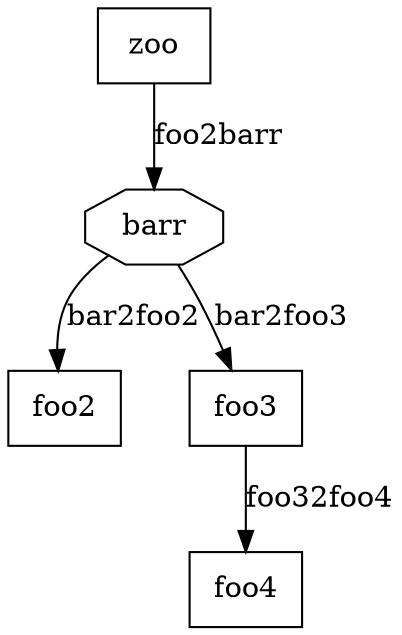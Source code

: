 digraph G {
	n1 [shape=box, label="zoo"];
	n2 [shape=polygon, sides=8, label="barr"];
	n3 [shape=box, label="foo2"];
	n4 [shape=box, label="foo3"];
	n5 [shape=box, label="foo4"];
	n1 -> n2 ["dir"="forward", name="e1", label="foo2barr"];
	n2 -> n4 ["dir"="forward", name="e2", label="bar2foo3"];
	n2 -> n3 ["dir"="forward", name="e3", label="bar2foo2"];
	n4 -> n5 ["dir"="forward", name="e4", label="foo32foo4"];
}